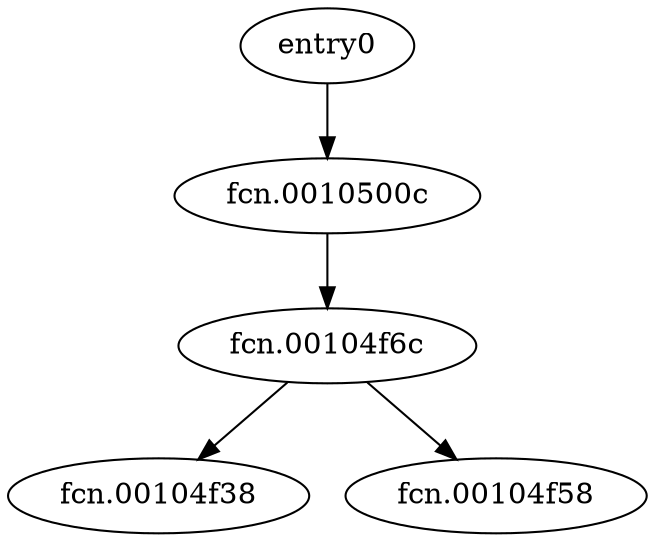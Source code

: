 digraph code {
  "0x00104400" [label="entry0"];
  "0x00104400" -> "0x0010500c";
  "0x0010500c" [label="fcn.0010500c"];
  "0x0010500c" [label="fcn.0010500c"];
  "0x0010500c" -> "0x00104f6c";
  "0x00104f6c" [label="fcn.00104f6c"];
  "0x00104f6c" [label="fcn.00104f6c"];
  "0x00104f6c" -> "0x00104f38";
  "0x00104f38" [label="fcn.00104f38"];
  "0x00104f6c" -> "0x00104f58";
  "0x00104f58" [label="fcn.00104f58"];
}